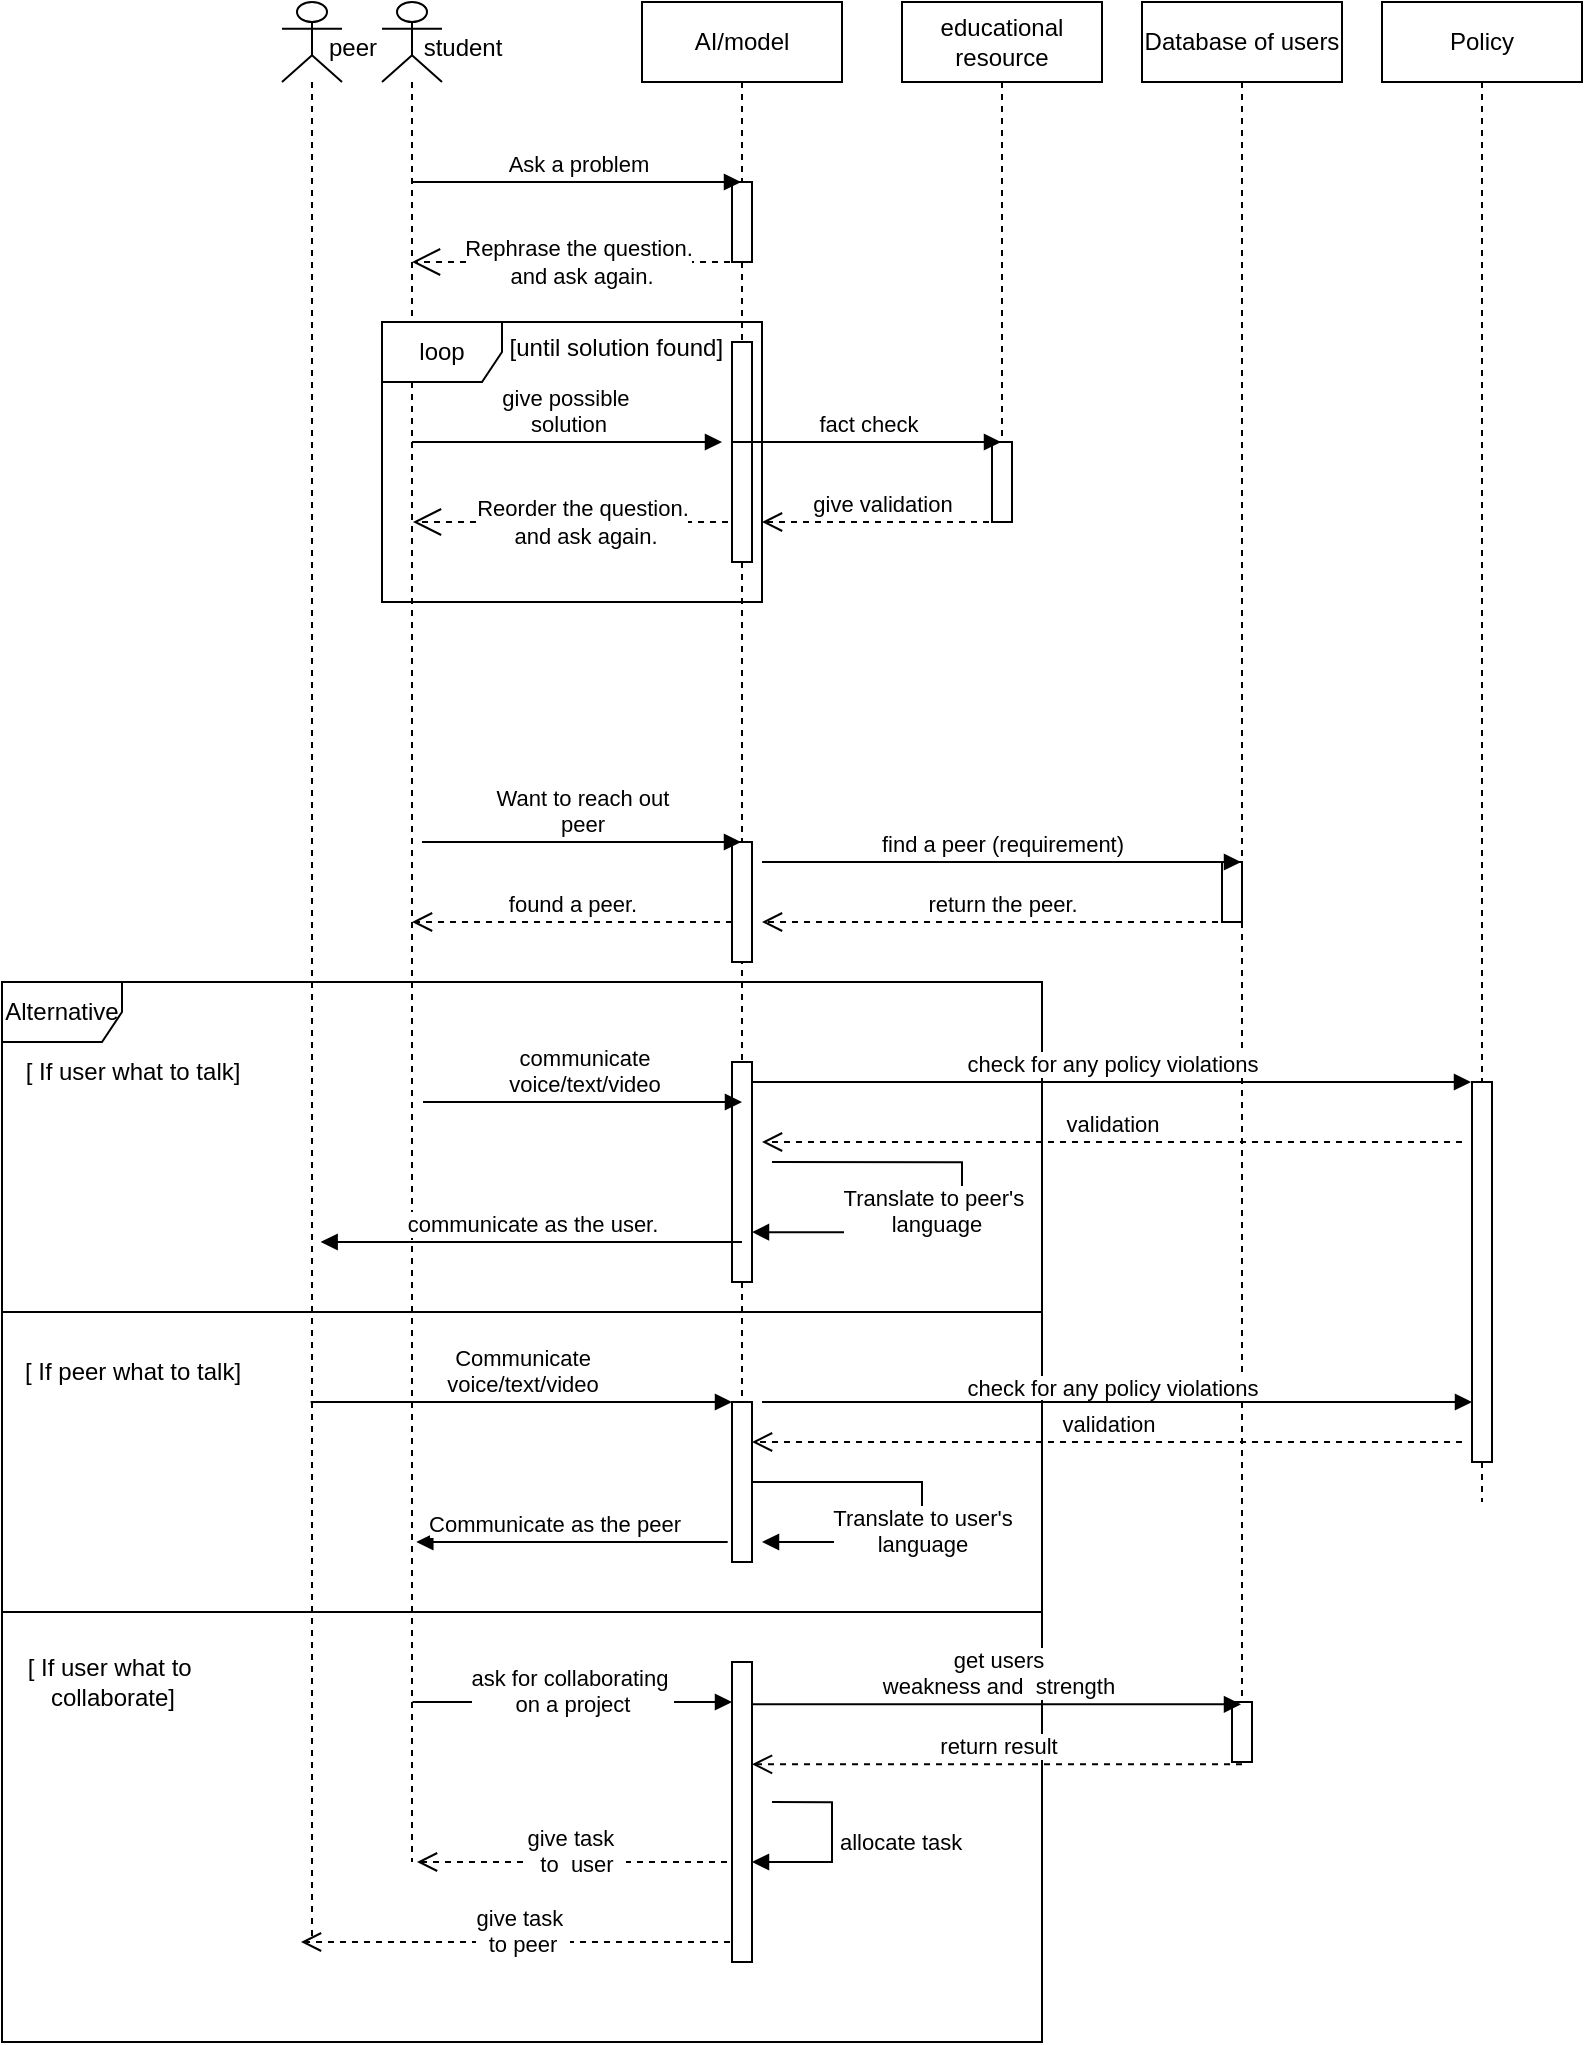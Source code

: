 <mxfile version="24.2.0" type="github">
  <diagram name="Page-1" id="13e1069c-82ec-6db2-03f1-153e76fe0fe0">
    <mxGraphModel dx="2275" dy="709" grid="1" gridSize="10" guides="1" tooltips="1" connect="1" arrows="1" fold="1" page="1" pageScale="1" pageWidth="1100" pageHeight="850" background="none" math="0" shadow="0">
      <root>
        <mxCell id="0" />
        <mxCell id="1" parent="0" />
        <mxCell id="canKTwCSgxvvIPsZ8-hY-15" value="educational resource" style="shape=umlLifeline;perimeter=lifelinePerimeter;whiteSpace=wrap;html=1;container=1;dropTarget=0;collapsible=0;recursiveResize=0;outlineConnect=0;portConstraint=eastwest;newEdgeStyle={&quot;curved&quot;:0,&quot;rounded&quot;:0};" vertex="1" parent="1">
          <mxGeometry x="340" y="70" width="100" height="260" as="geometry" />
        </mxCell>
        <mxCell id="canKTwCSgxvvIPsZ8-hY-68" value="" style="html=1;points=[[0,0,0,0,5],[0,1,0,0,-5],[1,0,0,0,5],[1,1,0,0,-5]];perimeter=orthogonalPerimeter;outlineConnect=0;targetShapes=umlLifeline;portConstraint=eastwest;newEdgeStyle={&quot;curved&quot;:0,&quot;rounded&quot;:0};" vertex="1" parent="canKTwCSgxvvIPsZ8-hY-15">
          <mxGeometry x="45" y="220" width="10" height="40" as="geometry" />
        </mxCell>
        <mxCell id="canKTwCSgxvvIPsZ8-hY-16" value="AI/model" style="shape=umlLifeline;perimeter=lifelinePerimeter;whiteSpace=wrap;html=1;container=1;dropTarget=0;collapsible=0;recursiveResize=0;outlineConnect=0;portConstraint=eastwest;newEdgeStyle={&quot;curved&quot;:0,&quot;rounded&quot;:0};" vertex="1" parent="1">
          <mxGeometry x="210" y="70" width="100" height="780" as="geometry" />
        </mxCell>
        <mxCell id="canKTwCSgxvvIPsZ8-hY-42" value="" style="html=1;points=[[0,0,0,0,5],[0,1,0,0,-5],[1,0,0,0,5],[1,1,0,0,-5]];perimeter=orthogonalPerimeter;outlineConnect=0;targetShapes=umlLifeline;portConstraint=eastwest;newEdgeStyle={&quot;curved&quot;:0,&quot;rounded&quot;:0};" vertex="1" parent="canKTwCSgxvvIPsZ8-hY-16">
          <mxGeometry x="45" y="90" width="10" height="40" as="geometry" />
        </mxCell>
        <mxCell id="canKTwCSgxvvIPsZ8-hY-43" value="" style="html=1;points=[[0,0,0,0,5],[0,1,0,0,-5],[1,0,0,0,5],[1,1,0,0,-5]];perimeter=orthogonalPerimeter;outlineConnect=0;targetShapes=umlLifeline;portConstraint=eastwest;newEdgeStyle={&quot;curved&quot;:0,&quot;rounded&quot;:0};" vertex="1" parent="canKTwCSgxvvIPsZ8-hY-16">
          <mxGeometry x="45" y="420" width="10" height="60" as="geometry" />
        </mxCell>
        <mxCell id="canKTwCSgxvvIPsZ8-hY-53" value="" style="html=1;points=[[0,0,0,0,5],[0,1,0,0,-5],[1,0,0,0,5],[1,1,0,0,-5]];perimeter=orthogonalPerimeter;outlineConnect=0;targetShapes=umlLifeline;portConstraint=eastwest;newEdgeStyle={&quot;curved&quot;:0,&quot;rounded&quot;:0};" vertex="1" parent="canKTwCSgxvvIPsZ8-hY-16">
          <mxGeometry x="45" y="530" width="10" height="110" as="geometry" />
        </mxCell>
        <mxCell id="canKTwCSgxvvIPsZ8-hY-63" value="" style="html=1;points=[[0,0,0,0,5],[0,1,0,0,-5],[1,0,0,0,5],[1,1,0,0,-5]];perimeter=orthogonalPerimeter;outlineConnect=0;targetShapes=umlLifeline;portConstraint=eastwest;newEdgeStyle={&quot;curved&quot;:0,&quot;rounded&quot;:0};" vertex="1" parent="canKTwCSgxvvIPsZ8-hY-16">
          <mxGeometry x="45" y="700" width="10" height="80" as="geometry" />
        </mxCell>
        <mxCell id="canKTwCSgxvvIPsZ8-hY-17" value="Ask a problem" style="html=1;verticalAlign=bottom;startArrow=none;startFill=0;endArrow=block;startSize=8;curved=0;rounded=0;" edge="1" parent="1" source="canKTwCSgxvvIPsZ8-hY-19">
          <mxGeometry width="60" relative="1" as="geometry">
            <mxPoint x="100" y="160" as="sourcePoint" />
            <mxPoint x="259.5" y="160" as="targetPoint" />
          </mxGeometry>
        </mxCell>
        <mxCell id="canKTwCSgxvvIPsZ8-hY-18" value="Rephrase the question.&lt;div&gt;&amp;nbsp;and ask again.&lt;/div&gt;" style="endArrow=open;endSize=12;dashed=1;html=1;rounded=0;" edge="1" parent="1" target="canKTwCSgxvvIPsZ8-hY-19">
          <mxGeometry width="160" relative="1" as="geometry">
            <mxPoint x="260" y="200" as="sourcePoint" />
            <mxPoint x="100" y="200" as="targetPoint" />
          </mxGeometry>
        </mxCell>
        <mxCell id="canKTwCSgxvvIPsZ8-hY-19" value="" style="shape=umlLifeline;perimeter=lifelinePerimeter;whiteSpace=wrap;html=1;container=1;dropTarget=0;collapsible=0;recursiveResize=0;outlineConnect=0;portConstraint=eastwest;newEdgeStyle={&quot;curved&quot;:0,&quot;rounded&quot;:0};participant=umlActor;" vertex="1" parent="1">
          <mxGeometry x="80" y="70" width="30" height="930" as="geometry" />
        </mxCell>
        <mxCell id="canKTwCSgxvvIPsZ8-hY-20" value="student" style="text;html=1;align=center;verticalAlign=middle;resizable=0;points=[];autosize=1;strokeColor=none;fillColor=none;" vertex="1" parent="1">
          <mxGeometry x="90" y="78" width="60" height="30" as="geometry" />
        </mxCell>
        <mxCell id="canKTwCSgxvvIPsZ8-hY-22" value="peer" style="text;html=1;align=center;verticalAlign=middle;resizable=0;points=[];autosize=1;strokeColor=none;fillColor=none;" vertex="1" parent="1">
          <mxGeometry x="40" y="78" width="50" height="30" as="geometry" />
        </mxCell>
        <mxCell id="canKTwCSgxvvIPsZ8-hY-24" value="give possible&amp;nbsp;&lt;div&gt;solution&lt;/div&gt;" style="html=1;verticalAlign=bottom;startArrow=none;startFill=0;endArrow=block;startSize=8;curved=0;rounded=0;" edge="1" parent="1" source="canKTwCSgxvvIPsZ8-hY-19">
          <mxGeometry x="0.003" width="60" relative="1" as="geometry">
            <mxPoint x="100.0" y="290" as="sourcePoint" />
            <mxPoint x="250" y="290" as="targetPoint" />
            <mxPoint as="offset" />
          </mxGeometry>
        </mxCell>
        <mxCell id="canKTwCSgxvvIPsZ8-hY-25" value="Reorder the question.&lt;div&gt;&amp;nbsp;and ask again.&lt;/div&gt;" style="endArrow=open;endSize=12;dashed=1;html=1;rounded=0;entryX=0.333;entryY=0.448;entryDx=0;entryDy=0;entryPerimeter=0;" edge="1" parent="1">
          <mxGeometry width="160" relative="1" as="geometry">
            <mxPoint x="265" y="330.0" as="sourcePoint" />
            <mxPoint x="95.49" y="330.0" as="targetPoint" />
          </mxGeometry>
        </mxCell>
        <mxCell id="canKTwCSgxvvIPsZ8-hY-26" value="loop" style="shape=umlFrame;whiteSpace=wrap;html=1;pointerEvents=0;" vertex="1" parent="1">
          <mxGeometry x="80" y="230" width="190" height="140" as="geometry" />
        </mxCell>
        <mxCell id="canKTwCSgxvvIPsZ8-hY-31" value="" style="html=1;points=[[0,0,0,0,5],[0,1,0,0,-5],[1,0,0,0,5],[1,1,0,0,-5]];perimeter=orthogonalPerimeter;outlineConnect=0;targetShapes=umlLifeline;portConstraint=eastwest;newEdgeStyle={&quot;curved&quot;:0,&quot;rounded&quot;:0};" vertex="1" parent="1">
          <mxGeometry x="255" y="240" width="10" height="110" as="geometry" />
        </mxCell>
        <mxCell id="canKTwCSgxvvIPsZ8-hY-34" value="fact check" style="html=1;verticalAlign=bottom;endArrow=block;curved=0;rounded=0;" edge="1" parent="1" target="canKTwCSgxvvIPsZ8-hY-15">
          <mxGeometry width="80" relative="1" as="geometry">
            <mxPoint x="255" y="290" as="sourcePoint" />
            <mxPoint x="335" y="290" as="targetPoint" />
          </mxGeometry>
        </mxCell>
        <mxCell id="canKTwCSgxvvIPsZ8-hY-39" value="give validation" style="html=1;verticalAlign=bottom;endArrow=open;dashed=1;endSize=8;curved=0;rounded=0;" edge="1" parent="1" source="canKTwCSgxvvIPsZ8-hY-15">
          <mxGeometry relative="1" as="geometry">
            <mxPoint x="350" y="330" as="sourcePoint" />
            <mxPoint x="270" y="330" as="targetPoint" />
          </mxGeometry>
        </mxCell>
        <mxCell id="canKTwCSgxvvIPsZ8-hY-40" value="Want to reach out&lt;div&gt;peer&lt;/div&gt;" style="html=1;verticalAlign=bottom;endArrow=block;curved=0;rounded=0;" edge="1" parent="1" target="canKTwCSgxvvIPsZ8-hY-16">
          <mxGeometry width="80" relative="1" as="geometry">
            <mxPoint x="100" y="490" as="sourcePoint" />
            <mxPoint x="230.5" y="490" as="targetPoint" />
          </mxGeometry>
        </mxCell>
        <mxCell id="canKTwCSgxvvIPsZ8-hY-48" value="Database of users" style="shape=umlLifeline;perimeter=lifelinePerimeter;whiteSpace=wrap;html=1;container=1;dropTarget=0;collapsible=0;recursiveResize=0;outlineConnect=0;portConstraint=eastwest;newEdgeStyle={&quot;curved&quot;:0,&quot;rounded&quot;:0};" vertex="1" parent="1">
          <mxGeometry x="460" y="70" width="100" height="880" as="geometry" />
        </mxCell>
        <mxCell id="canKTwCSgxvvIPsZ8-hY-69" value="" style="html=1;points=[[0,0,0,0,5],[0,1,0,0,-5],[1,0,0,0,5],[1,1,0,0,-5]];perimeter=orthogonalPerimeter;outlineConnect=0;targetShapes=umlLifeline;portConstraint=eastwest;newEdgeStyle={&quot;curved&quot;:0,&quot;rounded&quot;:0};" vertex="1" parent="canKTwCSgxvvIPsZ8-hY-48">
          <mxGeometry x="40" y="430" width="10" height="30" as="geometry" />
        </mxCell>
        <mxCell id="canKTwCSgxvvIPsZ8-hY-112" value="" style="html=1;points=[[0,0,0,0,5],[0,1,0,0,-5],[1,0,0,0,5],[1,1,0,0,-5]];perimeter=orthogonalPerimeter;outlineConnect=0;targetShapes=umlLifeline;portConstraint=eastwest;newEdgeStyle={&quot;curved&quot;:0,&quot;rounded&quot;:0};" vertex="1" parent="canKTwCSgxvvIPsZ8-hY-48">
          <mxGeometry x="45" y="850" width="10" height="30" as="geometry" />
        </mxCell>
        <mxCell id="canKTwCSgxvvIPsZ8-hY-49" value="find a peer (requirement)" style="html=1;verticalAlign=bottom;endArrow=block;curved=0;rounded=0;" edge="1" parent="1" target="canKTwCSgxvvIPsZ8-hY-48">
          <mxGeometry x="0.002" width="80" relative="1" as="geometry">
            <mxPoint x="270" y="500" as="sourcePoint" />
            <mxPoint x="350" y="500" as="targetPoint" />
            <mxPoint as="offset" />
          </mxGeometry>
        </mxCell>
        <mxCell id="canKTwCSgxvvIPsZ8-hY-50" value="return the peer." style="html=1;verticalAlign=bottom;endArrow=open;dashed=1;endSize=8;curved=0;rounded=0;" edge="1" parent="1">
          <mxGeometry relative="1" as="geometry">
            <mxPoint x="510" y="530" as="sourcePoint" />
            <mxPoint x="270" y="530" as="targetPoint" />
          </mxGeometry>
        </mxCell>
        <mxCell id="canKTwCSgxvvIPsZ8-hY-51" value="found a peer." style="html=1;verticalAlign=bottom;endArrow=open;dashed=1;endSize=8;curved=0;rounded=0;" edge="1" parent="1" target="canKTwCSgxvvIPsZ8-hY-19">
          <mxGeometry x="-0.003" relative="1" as="geometry">
            <mxPoint x="255" y="530" as="sourcePoint" />
            <mxPoint x="175" y="530" as="targetPoint" />
            <mxPoint as="offset" />
          </mxGeometry>
        </mxCell>
        <mxCell id="canKTwCSgxvvIPsZ8-hY-52" value="communicate&lt;div&gt;voice/text/video&lt;/div&gt;" style="html=1;verticalAlign=bottom;endArrow=block;curved=0;rounded=0;" edge="1" parent="1">
          <mxGeometry width="80" relative="1" as="geometry">
            <mxPoint x="100.5" y="620" as="sourcePoint" />
            <mxPoint x="260" y="620.0" as="targetPoint" />
          </mxGeometry>
        </mxCell>
        <mxCell id="canKTwCSgxvvIPsZ8-hY-58" value="communicate as the user." style="html=1;verticalAlign=bottom;endArrow=block;curved=0;rounded=0;" edge="1" parent="1">
          <mxGeometry width="80" relative="1" as="geometry">
            <mxPoint x="260" y="690" as="sourcePoint" />
            <mxPoint x="49.324" y="690.0" as="targetPoint" />
          </mxGeometry>
        </mxCell>
        <mxCell id="canKTwCSgxvvIPsZ8-hY-59" value="Alternative" style="shape=umlFrame;whiteSpace=wrap;html=1;pointerEvents=0;" vertex="1" parent="1">
          <mxGeometry x="-110" y="560" width="520" height="530" as="geometry" />
        </mxCell>
        <mxCell id="canKTwCSgxvvIPsZ8-hY-64" value="Communicate&lt;div&gt;voice/text/video&lt;/div&gt;" style="html=1;verticalAlign=bottom;endArrow=block;curved=0;rounded=0;" edge="1" parent="1">
          <mxGeometry width="80" relative="1" as="geometry">
            <mxPoint x="44.324" y="770.0" as="sourcePoint" />
            <mxPoint x="255" y="770.0" as="targetPoint" />
          </mxGeometry>
        </mxCell>
        <mxCell id="canKTwCSgxvvIPsZ8-hY-66" value="Translate to user&#39;s&lt;div&gt;language&lt;/div&gt;" style="html=1;verticalAlign=bottom;endArrow=block;rounded=0;edgeStyle=orthogonalEdgeStyle;" edge="1" parent="1">
          <mxGeometry x="0.419" y="18" width="80" relative="1" as="geometry">
            <mxPoint x="265" y="780" as="sourcePoint" />
            <mxPoint x="270" y="840" as="targetPoint" />
            <Array as="points">
              <mxPoint x="265" y="810" />
              <mxPoint x="350" y="810" />
              <mxPoint x="350" y="840" />
            </Array>
            <mxPoint x="14" y="-8" as="offset" />
          </mxGeometry>
        </mxCell>
        <mxCell id="canKTwCSgxvvIPsZ8-hY-67" value="Communicate as the peer" style="html=1;verticalAlign=bottom;endArrow=block;curved=0;rounded=0;" edge="1" parent="1">
          <mxGeometry x="0.117" width="80" relative="1" as="geometry">
            <mxPoint x="252.84" y="840" as="sourcePoint" />
            <mxPoint x="97.164" y="840.0" as="targetPoint" />
            <mxPoint as="offset" />
          </mxGeometry>
        </mxCell>
        <mxCell id="canKTwCSgxvvIPsZ8-hY-21" value="" style="shape=umlLifeline;perimeter=lifelinePerimeter;whiteSpace=wrap;html=1;container=1;dropTarget=0;collapsible=0;recursiveResize=0;outlineConnect=0;portConstraint=eastwest;newEdgeStyle={&quot;curved&quot;:0,&quot;rounded&quot;:0};participant=umlActor;" vertex="1" parent="1">
          <mxGeometry x="30" y="70" width="30" height="970" as="geometry" />
        </mxCell>
        <mxCell id="canKTwCSgxvvIPsZ8-hY-71" value="Policy" style="shape=umlLifeline;perimeter=lifelinePerimeter;whiteSpace=wrap;html=1;container=1;dropTarget=0;collapsible=0;recursiveResize=0;outlineConnect=0;portConstraint=eastwest;newEdgeStyle={&quot;curved&quot;:0,&quot;rounded&quot;:0};" vertex="1" parent="1">
          <mxGeometry x="580" y="70" width="100" height="750" as="geometry" />
        </mxCell>
        <mxCell id="canKTwCSgxvvIPsZ8-hY-72" value="" style="html=1;points=[[0,0,0,0,5],[0,1,0,0,-5],[1,0,0,0,5],[1,1,0,0,-5]];perimeter=orthogonalPerimeter;outlineConnect=0;targetShapes=umlLifeline;portConstraint=eastwest;newEdgeStyle={&quot;curved&quot;:0,&quot;rounded&quot;:0};" vertex="1" parent="canKTwCSgxvvIPsZ8-hY-71">
          <mxGeometry x="45" y="540" width="10" height="190" as="geometry" />
        </mxCell>
        <mxCell id="canKTwCSgxvvIPsZ8-hY-73" value="check for any policy violations" style="html=1;verticalAlign=bottom;startArrow=none;startFill=0;endArrow=block;startSize=8;curved=0;rounded=0;" edge="1" parent="1">
          <mxGeometry width="60" relative="1" as="geometry">
            <mxPoint x="265" y="610" as="sourcePoint" />
            <mxPoint x="624.5" y="610.0" as="targetPoint" />
          </mxGeometry>
        </mxCell>
        <mxCell id="canKTwCSgxvvIPsZ8-hY-74" value="validation" style="html=1;verticalAlign=bottom;endArrow=open;dashed=1;endSize=8;curved=0;rounded=0;" edge="1" parent="1">
          <mxGeometry relative="1" as="geometry">
            <mxPoint x="620" y="640" as="sourcePoint" />
            <mxPoint x="270" y="640" as="targetPoint" />
            <Array as="points" />
            <mxPoint as="offset" />
          </mxGeometry>
        </mxCell>
        <mxCell id="canKTwCSgxvvIPsZ8-hY-75" value="&amp;nbsp;[until solution found]" style="text;html=1;align=center;verticalAlign=middle;resizable=0;points=[];autosize=1;strokeColor=none;fillColor=none;" vertex="1" parent="1">
          <mxGeometry x="130" y="228" width="130" height="30" as="geometry" />
        </mxCell>
        <mxCell id="canKTwCSgxvvIPsZ8-hY-77" value="ask for collaborating&amp;nbsp;&lt;div&gt;on a project&lt;/div&gt;" style="html=1;verticalAlign=bottom;endArrow=block;curved=0;rounded=0;" edge="1" parent="1">
          <mxGeometry x="0.002" y="-10" width="80" relative="1" as="geometry">
            <mxPoint x="95.25" y="920" as="sourcePoint" />
            <mxPoint x="255" y="920.0" as="targetPoint" />
            <mxPoint as="offset" />
          </mxGeometry>
        </mxCell>
        <mxCell id="canKTwCSgxvvIPsZ8-hY-78" value="Translate to peer&#39;s&amp;nbsp;&lt;div&gt;language&lt;/div&gt;" style="html=1;verticalAlign=bottom;endArrow=block;rounded=0;edgeStyle=orthogonalEdgeStyle;" edge="1" parent="1">
          <mxGeometry x="0.214" y="5" width="80" relative="1" as="geometry">
            <mxPoint x="275" y="650.06" as="sourcePoint" />
            <mxPoint x="265" y="685.06" as="targetPoint" />
            <Array as="points">
              <mxPoint x="370" y="650" />
              <mxPoint x="370" y="685" />
            </Array>
            <mxPoint as="offset" />
          </mxGeometry>
        </mxCell>
        <mxCell id="canKTwCSgxvvIPsZ8-hY-84" value="validation" style="html=1;verticalAlign=bottom;endArrow=open;dashed=1;endSize=8;curved=0;rounded=0;" edge="1" parent="1">
          <mxGeometry relative="1" as="geometry">
            <mxPoint x="620" y="790" as="sourcePoint" />
            <mxPoint x="265" y="790" as="targetPoint" />
          </mxGeometry>
        </mxCell>
        <mxCell id="canKTwCSgxvvIPsZ8-hY-87" value="give task&amp;nbsp;&amp;nbsp;&lt;div&gt;to&amp;nbsp; user&lt;/div&gt;" style="html=1;verticalAlign=bottom;endArrow=open;dashed=1;endSize=8;curved=0;rounded=0;" edge="1" parent="1">
          <mxGeometry x="-0.029" y="10" relative="1" as="geometry">
            <mxPoint x="252.5" y="1000.0" as="sourcePoint" />
            <mxPoint x="97.5" y="1000" as="targetPoint" />
            <mxPoint as="offset" />
          </mxGeometry>
        </mxCell>
        <mxCell id="canKTwCSgxvvIPsZ8-hY-88" value="give task&amp;nbsp;&lt;div&gt;to peer&lt;/div&gt;" style="html=1;verticalAlign=bottom;endArrow=open;dashed=1;endSize=8;curved=0;rounded=0;" edge="1" parent="1">
          <mxGeometry x="0.002" y="10" relative="1" as="geometry">
            <mxPoint x="260" y="1040" as="sourcePoint" />
            <mxPoint x="39.5" y="1040" as="targetPoint" />
            <mxPoint as="offset" />
          </mxGeometry>
        </mxCell>
        <mxCell id="canKTwCSgxvvIPsZ8-hY-90" value="" style="html=1;verticalAlign=bottom;startArrow=none;startFill=0;endArrow=block;startSize=8;curved=0;rounded=0;" edge="1" parent="1">
          <mxGeometry width="60" relative="1" as="geometry">
            <mxPoint x="270" y="770" as="sourcePoint" />
            <mxPoint x="625" y="770.0" as="targetPoint" />
          </mxGeometry>
        </mxCell>
        <mxCell id="canKTwCSgxvvIPsZ8-hY-91" value="" style="line;strokeWidth=1;fillColor=none;align=left;verticalAlign=middle;spacingTop=-1;spacingLeft=3;spacingRight=3;rotatable=0;labelPosition=right;points=[];portConstraint=eastwest;strokeColor=inherit;" vertex="1" parent="1">
          <mxGeometry x="-110" y="720" width="520" height="10" as="geometry" />
        </mxCell>
        <mxCell id="canKTwCSgxvvIPsZ8-hY-92" value="" style="line;strokeWidth=1;fillColor=none;align=left;verticalAlign=middle;spacingTop=-1;spacingLeft=3;spacingRight=3;rotatable=0;labelPosition=right;points=[];portConstraint=eastwest;strokeColor=inherit;" vertex="1" parent="1">
          <mxGeometry x="-110" y="870" width="520" height="10" as="geometry" />
        </mxCell>
        <mxCell id="canKTwCSgxvvIPsZ8-hY-93" value="[ If user what to talk]" style="text;html=1;align=center;verticalAlign=middle;resizable=0;points=[];autosize=1;strokeColor=none;fillColor=none;" vertex="1" parent="1">
          <mxGeometry x="-110" y="590" width="130" height="30" as="geometry" />
        </mxCell>
        <mxCell id="canKTwCSgxvvIPsZ8-hY-94" value="[ If peer what to talk]" style="text;html=1;align=center;verticalAlign=middle;resizable=0;points=[];autosize=1;strokeColor=none;fillColor=none;" vertex="1" parent="1">
          <mxGeometry x="-110" y="740" width="130" height="30" as="geometry" />
        </mxCell>
        <mxCell id="canKTwCSgxvvIPsZ8-hY-95" value="[ If user what to&amp;nbsp;&lt;div&gt;collaborate]&lt;/div&gt;" style="text;html=1;align=center;verticalAlign=middle;resizable=0;points=[];autosize=1;strokeColor=none;fillColor=none;" vertex="1" parent="1">
          <mxGeometry x="-110" y="890" width="110" height="40" as="geometry" />
        </mxCell>
        <mxCell id="canKTwCSgxvvIPsZ8-hY-101" value="get users&lt;div&gt;weakness and&amp;nbsp; strength&lt;/div&gt;" style="html=1;verticalAlign=bottom;endArrow=block;curved=0;rounded=0;" edge="1" parent="1">
          <mxGeometry x="0.001" width="80" relative="1" as="geometry">
            <mxPoint x="265" y="921.18" as="sourcePoint" />
            <mxPoint x="509.5" y="921.18" as="targetPoint" />
            <mxPoint as="offset" />
          </mxGeometry>
        </mxCell>
        <mxCell id="canKTwCSgxvvIPsZ8-hY-102" value="return result" style="html=1;verticalAlign=bottom;endArrow=open;dashed=1;endSize=8;curved=0;rounded=0;" edge="1" parent="1" target="canKTwCSgxvvIPsZ8-hY-79">
          <mxGeometry relative="1" as="geometry">
            <mxPoint x="510" y="951.18" as="sourcePoint" />
            <mxPoint x="300" y="951.18" as="targetPoint" />
          </mxGeometry>
        </mxCell>
        <mxCell id="canKTwCSgxvvIPsZ8-hY-79" value="" style="html=1;points=[[0,0,0,0,5],[0,1,0,0,-5],[1,0,0,0,5],[1,1,0,0,-5]];perimeter=orthogonalPerimeter;outlineConnect=0;targetShapes=umlLifeline;portConstraint=eastwest;newEdgeStyle={&quot;curved&quot;:0,&quot;rounded&quot;:0};" vertex="1" parent="1">
          <mxGeometry x="255" y="900" width="10" height="150" as="geometry" />
        </mxCell>
        <mxCell id="canKTwCSgxvvIPsZ8-hY-111" value="allocate task" style="html=1;align=left;spacingLeft=2;endArrow=block;rounded=0;edgeStyle=orthogonalEdgeStyle;curved=0;rounded=0;" edge="1" target="canKTwCSgxvvIPsZ8-hY-79" parent="1">
          <mxGeometry relative="1" as="geometry">
            <mxPoint x="275" y="970.06" as="sourcePoint" />
            <Array as="points">
              <mxPoint x="305" y="970" />
              <mxPoint x="305" y="1000" />
            </Array>
            <mxPoint x="280" y="1000.1" as="targetPoint" />
          </mxGeometry>
        </mxCell>
        <mxCell id="canKTwCSgxvvIPsZ8-hY-113" value="&lt;span style=&quot;font-size: 11px; background-color: rgb(255, 255, 255);&quot;&gt;check for any policy violations&lt;/span&gt;" style="text;html=1;align=center;verticalAlign=middle;resizable=0;points=[];autosize=1;strokeColor=none;fillColor=none;" vertex="1" parent="1">
          <mxGeometry x="360" y="748" width="170" height="30" as="geometry" />
        </mxCell>
      </root>
    </mxGraphModel>
  </diagram>
</mxfile>
